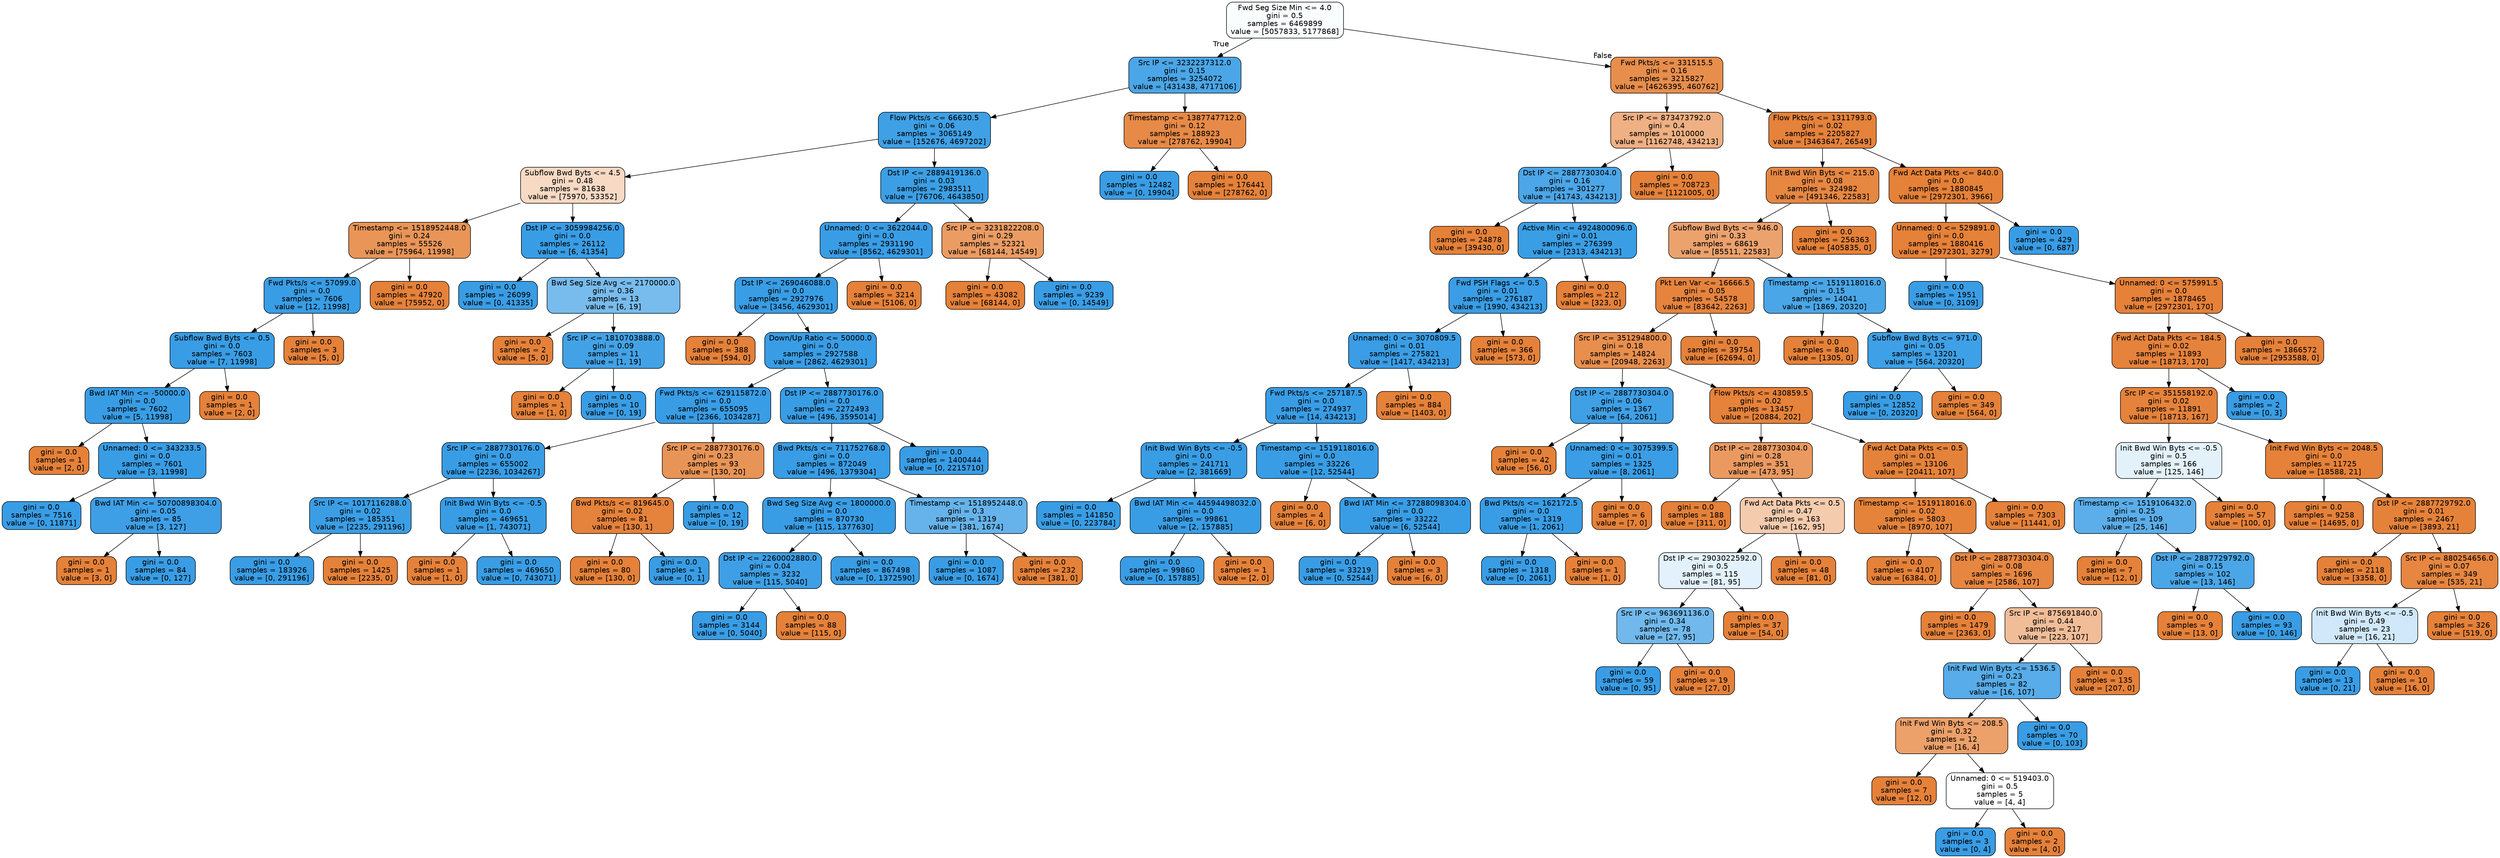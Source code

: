 digraph Tree {
node [shape=box, style="filled, rounded", color="black", fontname="helvetica"] ;
edge [fontname="helvetica"] ;
0 [label="Fwd Seg Size Min <= 4.0\ngini = 0.5\nsamples = 6469899\nvalue = [5057833, 5177868]", fillcolor="#fafdfe"] ;
1 [label="Src IP <= 3232237312.0\ngini = 0.15\nsamples = 3254072\nvalue = [431438, 4717106]", fillcolor="#4ba6e7"] ;
0 -> 1 [labeldistance=2.5, labelangle=45, headlabel="True"] ;
2 [label="Flow Pkts/s <= 66630.5\ngini = 0.06\nsamples = 3065149\nvalue = [152676, 4697202]", fillcolor="#3fa0e6"] ;
1 -> 2 ;
3 [label="Subflow Bwd Byts <= 4.5\ngini = 0.48\nsamples = 81638\nvalue = [75970, 53352]", fillcolor="#f7d9c4"] ;
2 -> 3 ;
4 [label="Timestamp <= 1518952448.0\ngini = 0.24\nsamples = 55526\nvalue = [75964, 11998]", fillcolor="#e99558"] ;
3 -> 4 ;
5 [label="Fwd Pkts/s <= 57099.0\ngini = 0.0\nsamples = 7606\nvalue = [12, 11998]", fillcolor="#399de5"] ;
4 -> 5 ;
6 [label="Subflow Bwd Byts <= 0.5\ngini = 0.0\nsamples = 7603\nvalue = [7, 11998]", fillcolor="#399de5"] ;
5 -> 6 ;
7 [label="Bwd IAT Min <= -50000.0\ngini = 0.0\nsamples = 7602\nvalue = [5, 11998]", fillcolor="#399de5"] ;
6 -> 7 ;
8 [label="gini = 0.0\nsamples = 1\nvalue = [2, 0]", fillcolor="#e58139"] ;
7 -> 8 ;
9 [label="Unnamed: 0 <= 343233.5\ngini = 0.0\nsamples = 7601\nvalue = [3, 11998]", fillcolor="#399de5"] ;
7 -> 9 ;
10 [label="gini = 0.0\nsamples = 7516\nvalue = [0, 11871]", fillcolor="#399de5"] ;
9 -> 10 ;
11 [label="Bwd IAT Min <= 50700898304.0\ngini = 0.05\nsamples = 85\nvalue = [3, 127]", fillcolor="#3e9fe6"] ;
9 -> 11 ;
12 [label="gini = 0.0\nsamples = 1\nvalue = [3, 0]", fillcolor="#e58139"] ;
11 -> 12 ;
13 [label="gini = 0.0\nsamples = 84\nvalue = [0, 127]", fillcolor="#399de5"] ;
11 -> 13 ;
14 [label="gini = 0.0\nsamples = 1\nvalue = [2, 0]", fillcolor="#e58139"] ;
6 -> 14 ;
15 [label="gini = 0.0\nsamples = 3\nvalue = [5, 0]", fillcolor="#e58139"] ;
5 -> 15 ;
16 [label="gini = 0.0\nsamples = 47920\nvalue = [75952, 0]", fillcolor="#e58139"] ;
4 -> 16 ;
17 [label="Dst IP <= 3059984256.0\ngini = 0.0\nsamples = 26112\nvalue = [6, 41354]", fillcolor="#399de5"] ;
3 -> 17 ;
18 [label="gini = 0.0\nsamples = 26099\nvalue = [0, 41335]", fillcolor="#399de5"] ;
17 -> 18 ;
19 [label="Bwd Seg Size Avg <= 2170000.0\ngini = 0.36\nsamples = 13\nvalue = [6, 19]", fillcolor="#78bced"] ;
17 -> 19 ;
20 [label="gini = 0.0\nsamples = 2\nvalue = [5, 0]", fillcolor="#e58139"] ;
19 -> 20 ;
21 [label="Src IP <= 1810703888.0\ngini = 0.09\nsamples = 11\nvalue = [1, 19]", fillcolor="#43a2e6"] ;
19 -> 21 ;
22 [label="gini = 0.0\nsamples = 1\nvalue = [1, 0]", fillcolor="#e58139"] ;
21 -> 22 ;
23 [label="gini = 0.0\nsamples = 10\nvalue = [0, 19]", fillcolor="#399de5"] ;
21 -> 23 ;
24 [label="Dst IP <= 2889419136.0\ngini = 0.03\nsamples = 2983511\nvalue = [76706, 4643850]", fillcolor="#3c9fe5"] ;
2 -> 24 ;
25 [label="Unnamed: 0 <= 3622044.0\ngini = 0.0\nsamples = 2931190\nvalue = [8562, 4629301]", fillcolor="#399de5"] ;
24 -> 25 ;
26 [label="Dst IP <= 269046088.0\ngini = 0.0\nsamples = 2927976\nvalue = [3456, 4629301]", fillcolor="#399de5"] ;
25 -> 26 ;
27 [label="gini = 0.0\nsamples = 388\nvalue = [594, 0]", fillcolor="#e58139"] ;
26 -> 27 ;
28 [label="Down/Up Ratio <= 50000.0\ngini = 0.0\nsamples = 2927588\nvalue = [2862, 4629301]", fillcolor="#399de5"] ;
26 -> 28 ;
29 [label="Fwd Pkts/s <= 629115872.0\ngini = 0.0\nsamples = 655095\nvalue = [2366, 1034287]", fillcolor="#399de5"] ;
28 -> 29 ;
30 [label="Src IP <= 2887730176.0\ngini = 0.0\nsamples = 655002\nvalue = [2236, 1034267]", fillcolor="#399de5"] ;
29 -> 30 ;
31 [label="Src IP <= 1017116288.0\ngini = 0.02\nsamples = 185351\nvalue = [2235, 291196]", fillcolor="#3b9ee5"] ;
30 -> 31 ;
32 [label="gini = 0.0\nsamples = 183926\nvalue = [0, 291196]", fillcolor="#399de5"] ;
31 -> 32 ;
33 [label="gini = 0.0\nsamples = 1425\nvalue = [2235, 0]", fillcolor="#e58139"] ;
31 -> 33 ;
34 [label="Init Bwd Win Byts <= -0.5\ngini = 0.0\nsamples = 469651\nvalue = [1, 743071]", fillcolor="#399de5"] ;
30 -> 34 ;
35 [label="gini = 0.0\nsamples = 1\nvalue = [1, 0]", fillcolor="#e58139"] ;
34 -> 35 ;
36 [label="gini = 0.0\nsamples = 469650\nvalue = [0, 743071]", fillcolor="#399de5"] ;
34 -> 36 ;
37 [label="Src IP <= 2887730176.0\ngini = 0.23\nsamples = 93\nvalue = [130, 20]", fillcolor="#e99457"] ;
29 -> 37 ;
38 [label="Bwd Pkts/s <= 819645.0\ngini = 0.02\nsamples = 81\nvalue = [130, 1]", fillcolor="#e5823b"] ;
37 -> 38 ;
39 [label="gini = 0.0\nsamples = 80\nvalue = [130, 0]", fillcolor="#e58139"] ;
38 -> 39 ;
40 [label="gini = 0.0\nsamples = 1\nvalue = [0, 1]", fillcolor="#399de5"] ;
38 -> 40 ;
41 [label="gini = 0.0\nsamples = 12\nvalue = [0, 19]", fillcolor="#399de5"] ;
37 -> 41 ;
42 [label="Dst IP <= 2887730176.0\ngini = 0.0\nsamples = 2272493\nvalue = [496, 3595014]", fillcolor="#399de5"] ;
28 -> 42 ;
43 [label="Bwd Pkts/s <= 711752768.0\ngini = 0.0\nsamples = 872049\nvalue = [496, 1379304]", fillcolor="#399de5"] ;
42 -> 43 ;
44 [label="Bwd Seg Size Avg <= 1800000.0\ngini = 0.0\nsamples = 870730\nvalue = [115, 1377630]", fillcolor="#399de5"] ;
43 -> 44 ;
45 [label="Dst IP <= 2260002880.0\ngini = 0.04\nsamples = 3232\nvalue = [115, 5040]", fillcolor="#3e9fe6"] ;
44 -> 45 ;
46 [label="gini = 0.0\nsamples = 3144\nvalue = [0, 5040]", fillcolor="#399de5"] ;
45 -> 46 ;
47 [label="gini = 0.0\nsamples = 88\nvalue = [115, 0]", fillcolor="#e58139"] ;
45 -> 47 ;
48 [label="gini = 0.0\nsamples = 867498\nvalue = [0, 1372590]", fillcolor="#399de5"] ;
44 -> 48 ;
49 [label="Timestamp <= 1518952448.0\ngini = 0.3\nsamples = 1319\nvalue = [381, 1674]", fillcolor="#66b3eb"] ;
43 -> 49 ;
50 [label="gini = 0.0\nsamples = 1087\nvalue = [0, 1674]", fillcolor="#399de5"] ;
49 -> 50 ;
51 [label="gini = 0.0\nsamples = 232\nvalue = [381, 0]", fillcolor="#e58139"] ;
49 -> 51 ;
52 [label="gini = 0.0\nsamples = 1400444\nvalue = [0, 2215710]", fillcolor="#399de5"] ;
42 -> 52 ;
53 [label="gini = 0.0\nsamples = 3214\nvalue = [5106, 0]", fillcolor="#e58139"] ;
25 -> 53 ;
54 [label="Src IP <= 3231822208.0\ngini = 0.29\nsamples = 52321\nvalue = [68144, 14549]", fillcolor="#eb9c63"] ;
24 -> 54 ;
55 [label="gini = 0.0\nsamples = 43082\nvalue = [68144, 0]", fillcolor="#e58139"] ;
54 -> 55 ;
56 [label="gini = 0.0\nsamples = 9239\nvalue = [0, 14549]", fillcolor="#399de5"] ;
54 -> 56 ;
57 [label="Timestamp <= 1387747712.0\ngini = 0.12\nsamples = 188923\nvalue = [278762, 19904]", fillcolor="#e78a47"] ;
1 -> 57 ;
58 [label="gini = 0.0\nsamples = 12482\nvalue = [0, 19904]", fillcolor="#399de5"] ;
57 -> 58 ;
59 [label="gini = 0.0\nsamples = 176441\nvalue = [278762, 0]", fillcolor="#e58139"] ;
57 -> 59 ;
60 [label="Fwd Pkts/s <= 331515.5\ngini = 0.16\nsamples = 3215827\nvalue = [4626395, 460762]", fillcolor="#e88e4d"] ;
0 -> 60 [labeldistance=2.5, labelangle=-45, headlabel="False"] ;
61 [label="Src IP <= 873473792.0\ngini = 0.4\nsamples = 1010000\nvalue = [1162748, 434213]", fillcolor="#efb083"] ;
60 -> 61 ;
62 [label="Dst IP <= 2887730304.0\ngini = 0.16\nsamples = 301277\nvalue = [41743, 434213]", fillcolor="#4ca6e7"] ;
61 -> 62 ;
63 [label="gini = 0.0\nsamples = 24878\nvalue = [39430, 0]", fillcolor="#e58139"] ;
62 -> 63 ;
64 [label="Active Min <= 4924800096.0\ngini = 0.01\nsamples = 276399\nvalue = [2313, 434213]", fillcolor="#3a9ee5"] ;
62 -> 64 ;
65 [label="Fwd PSH Flags <= 0.5\ngini = 0.01\nsamples = 276187\nvalue = [1990, 434213]", fillcolor="#3a9de5"] ;
64 -> 65 ;
66 [label="Unnamed: 0 <= 3070809.5\ngini = 0.01\nsamples = 275821\nvalue = [1417, 434213]", fillcolor="#3a9de5"] ;
65 -> 66 ;
67 [label="Fwd Pkts/s <= 257187.5\ngini = 0.0\nsamples = 274937\nvalue = [14, 434213]", fillcolor="#399de5"] ;
66 -> 67 ;
68 [label="Init Bwd Win Byts <= -0.5\ngini = 0.0\nsamples = 241711\nvalue = [2, 381669]", fillcolor="#399de5"] ;
67 -> 68 ;
69 [label="gini = 0.0\nsamples = 141850\nvalue = [0, 223784]", fillcolor="#399de5"] ;
68 -> 69 ;
70 [label="Bwd IAT Min <= 44594498032.0\ngini = 0.0\nsamples = 99861\nvalue = [2, 157885]", fillcolor="#399de5"] ;
68 -> 70 ;
71 [label="gini = 0.0\nsamples = 99860\nvalue = [0, 157885]", fillcolor="#399de5"] ;
70 -> 71 ;
72 [label="gini = 0.0\nsamples = 1\nvalue = [2, 0]", fillcolor="#e58139"] ;
70 -> 72 ;
73 [label="Timestamp <= 1519118016.0\ngini = 0.0\nsamples = 33226\nvalue = [12, 52544]", fillcolor="#399de5"] ;
67 -> 73 ;
74 [label="gini = 0.0\nsamples = 4\nvalue = [6, 0]", fillcolor="#e58139"] ;
73 -> 74 ;
75 [label="Bwd IAT Min <= 37288098304.0\ngini = 0.0\nsamples = 33222\nvalue = [6, 52544]", fillcolor="#399de5"] ;
73 -> 75 ;
76 [label="gini = 0.0\nsamples = 33219\nvalue = [0, 52544]", fillcolor="#399de5"] ;
75 -> 76 ;
77 [label="gini = 0.0\nsamples = 3\nvalue = [6, 0]", fillcolor="#e58139"] ;
75 -> 77 ;
78 [label="gini = 0.0\nsamples = 884\nvalue = [1403, 0]", fillcolor="#e58139"] ;
66 -> 78 ;
79 [label="gini = 0.0\nsamples = 366\nvalue = [573, 0]", fillcolor="#e58139"] ;
65 -> 79 ;
80 [label="gini = 0.0\nsamples = 212\nvalue = [323, 0]", fillcolor="#e58139"] ;
64 -> 80 ;
81 [label="gini = 0.0\nsamples = 708723\nvalue = [1121005, 0]", fillcolor="#e58139"] ;
61 -> 81 ;
82 [label="Flow Pkts/s <= 1311793.0\ngini = 0.02\nsamples = 2205827\nvalue = [3463647, 26549]", fillcolor="#e5823b"] ;
60 -> 82 ;
83 [label="Init Bwd Win Byts <= 215.0\ngini = 0.08\nsamples = 324982\nvalue = [491346, 22583]", fillcolor="#e68742"] ;
82 -> 83 ;
84 [label="Subflow Bwd Byts <= 946.0\ngini = 0.33\nsamples = 68619\nvalue = [85511, 22583]", fillcolor="#eca26d"] ;
83 -> 84 ;
85 [label="Pkt Len Var <= 16666.5\ngini = 0.05\nsamples = 54578\nvalue = [83642, 2263]", fillcolor="#e6843e"] ;
84 -> 85 ;
86 [label="Src IP <= 351294800.0\ngini = 0.18\nsamples = 14824\nvalue = [20948, 2263]", fillcolor="#e88f4e"] ;
85 -> 86 ;
87 [label="Dst IP <= 2887730304.0\ngini = 0.06\nsamples = 1367\nvalue = [64, 2061]", fillcolor="#3fa0e6"] ;
86 -> 87 ;
88 [label="gini = 0.0\nsamples = 42\nvalue = [56, 0]", fillcolor="#e58139"] ;
87 -> 88 ;
89 [label="Unnamed: 0 <= 3075399.5\ngini = 0.01\nsamples = 1325\nvalue = [8, 2061]", fillcolor="#3a9de5"] ;
87 -> 89 ;
90 [label="Bwd Pkts/s <= 162172.5\ngini = 0.0\nsamples = 1319\nvalue = [1, 2061]", fillcolor="#399de5"] ;
89 -> 90 ;
91 [label="gini = 0.0\nsamples = 1318\nvalue = [0, 2061]", fillcolor="#399de5"] ;
90 -> 91 ;
92 [label="gini = 0.0\nsamples = 1\nvalue = [1, 0]", fillcolor="#e58139"] ;
90 -> 92 ;
93 [label="gini = 0.0\nsamples = 6\nvalue = [7, 0]", fillcolor="#e58139"] ;
89 -> 93 ;
94 [label="Flow Pkts/s <= 430859.5\ngini = 0.02\nsamples = 13457\nvalue = [20884, 202]", fillcolor="#e5823b"] ;
86 -> 94 ;
95 [label="Dst IP <= 2887730304.0\ngini = 0.28\nsamples = 351\nvalue = [473, 95]", fillcolor="#ea9a61"] ;
94 -> 95 ;
96 [label="gini = 0.0\nsamples = 188\nvalue = [311, 0]", fillcolor="#e58139"] ;
95 -> 96 ;
97 [label="Fwd Act Data Pkts <= 0.5\ngini = 0.47\nsamples = 163\nvalue = [162, 95]", fillcolor="#f4cbad"] ;
95 -> 97 ;
98 [label="Dst IP <= 2903022592.0\ngini = 0.5\nsamples = 115\nvalue = [81, 95]", fillcolor="#e2f1fb"] ;
97 -> 98 ;
99 [label="Src IP <= 963691136.0\ngini = 0.34\nsamples = 78\nvalue = [27, 95]", fillcolor="#71b9ec"] ;
98 -> 99 ;
100 [label="gini = 0.0\nsamples = 59\nvalue = [0, 95]", fillcolor="#399de5"] ;
99 -> 100 ;
101 [label="gini = 0.0\nsamples = 19\nvalue = [27, 0]", fillcolor="#e58139"] ;
99 -> 101 ;
102 [label="gini = 0.0\nsamples = 37\nvalue = [54, 0]", fillcolor="#e58139"] ;
98 -> 102 ;
103 [label="gini = 0.0\nsamples = 48\nvalue = [81, 0]", fillcolor="#e58139"] ;
97 -> 103 ;
104 [label="Fwd Act Data Pkts <= 0.5\ngini = 0.01\nsamples = 13106\nvalue = [20411, 107]", fillcolor="#e5823a"] ;
94 -> 104 ;
105 [label="Timestamp <= 1519118016.0\ngini = 0.02\nsamples = 5803\nvalue = [8970, 107]", fillcolor="#e5833b"] ;
104 -> 105 ;
106 [label="gini = 0.0\nsamples = 4107\nvalue = [6384, 0]", fillcolor="#e58139"] ;
105 -> 106 ;
107 [label="Dst IP <= 2887730304.0\ngini = 0.08\nsamples = 1696\nvalue = [2586, 107]", fillcolor="#e68641"] ;
105 -> 107 ;
108 [label="gini = 0.0\nsamples = 1479\nvalue = [2363, 0]", fillcolor="#e58139"] ;
107 -> 108 ;
109 [label="Src IP <= 875691840.0\ngini = 0.44\nsamples = 217\nvalue = [223, 107]", fillcolor="#f1bd98"] ;
107 -> 109 ;
110 [label="Init Fwd Win Byts <= 1536.5\ngini = 0.23\nsamples = 82\nvalue = [16, 107]", fillcolor="#57ace9"] ;
109 -> 110 ;
111 [label="Init Fwd Win Byts <= 208.5\ngini = 0.32\nsamples = 12\nvalue = [16, 4]", fillcolor="#eca06a"] ;
110 -> 111 ;
112 [label="gini = 0.0\nsamples = 7\nvalue = [12, 0]", fillcolor="#e58139"] ;
111 -> 112 ;
113 [label="Unnamed: 0 <= 519403.0\ngini = 0.5\nsamples = 5\nvalue = [4, 4]", fillcolor="#ffffff"] ;
111 -> 113 ;
114 [label="gini = 0.0\nsamples = 3\nvalue = [0, 4]", fillcolor="#399de5"] ;
113 -> 114 ;
115 [label="gini = 0.0\nsamples = 2\nvalue = [4, 0]", fillcolor="#e58139"] ;
113 -> 115 ;
116 [label="gini = 0.0\nsamples = 70\nvalue = [0, 103]", fillcolor="#399de5"] ;
110 -> 116 ;
117 [label="gini = 0.0\nsamples = 135\nvalue = [207, 0]", fillcolor="#e58139"] ;
109 -> 117 ;
118 [label="gini = 0.0\nsamples = 7303\nvalue = [11441, 0]", fillcolor="#e58139"] ;
104 -> 118 ;
119 [label="gini = 0.0\nsamples = 39754\nvalue = [62694, 0]", fillcolor="#e58139"] ;
85 -> 119 ;
120 [label="Timestamp <= 1519118016.0\ngini = 0.15\nsamples = 14041\nvalue = [1869, 20320]", fillcolor="#4ba6e7"] ;
84 -> 120 ;
121 [label="gini = 0.0\nsamples = 840\nvalue = [1305, 0]", fillcolor="#e58139"] ;
120 -> 121 ;
122 [label="Subflow Bwd Byts <= 971.0\ngini = 0.05\nsamples = 13201\nvalue = [564, 20320]", fillcolor="#3ea0e6"] ;
120 -> 122 ;
123 [label="gini = 0.0\nsamples = 12852\nvalue = [0, 20320]", fillcolor="#399de5"] ;
122 -> 123 ;
124 [label="gini = 0.0\nsamples = 349\nvalue = [564, 0]", fillcolor="#e58139"] ;
122 -> 124 ;
125 [label="gini = 0.0\nsamples = 256363\nvalue = [405835, 0]", fillcolor="#e58139"] ;
83 -> 125 ;
126 [label="Fwd Act Data Pkts <= 840.0\ngini = 0.0\nsamples = 1880845\nvalue = [2972301, 3966]", fillcolor="#e58139"] ;
82 -> 126 ;
127 [label="Unnamed: 0 <= 529891.0\ngini = 0.0\nsamples = 1880416\nvalue = [2972301, 3279]", fillcolor="#e58139"] ;
126 -> 127 ;
128 [label="gini = 0.0\nsamples = 1951\nvalue = [0, 3109]", fillcolor="#399de5"] ;
127 -> 128 ;
129 [label="Unnamed: 0 <= 575991.5\ngini = 0.0\nsamples = 1878465\nvalue = [2972301, 170]", fillcolor="#e58139"] ;
127 -> 129 ;
130 [label="Fwd Act Data Pkts <= 184.5\ngini = 0.02\nsamples = 11893\nvalue = [18713, 170]", fillcolor="#e5823b"] ;
129 -> 130 ;
131 [label="Src IP <= 351558192.0\ngini = 0.02\nsamples = 11891\nvalue = [18713, 167]", fillcolor="#e5823b"] ;
130 -> 131 ;
132 [label="Init Bwd Win Byts <= -0.5\ngini = 0.5\nsamples = 166\nvalue = [125, 146]", fillcolor="#e3f1fb"] ;
131 -> 132 ;
133 [label="Timestamp <= 1519106432.0\ngini = 0.25\nsamples = 109\nvalue = [25, 146]", fillcolor="#5baee9"] ;
132 -> 133 ;
134 [label="gini = 0.0\nsamples = 7\nvalue = [12, 0]", fillcolor="#e58139"] ;
133 -> 134 ;
135 [label="Dst IP <= 2887729792.0\ngini = 0.15\nsamples = 102\nvalue = [13, 146]", fillcolor="#4ba6e7"] ;
133 -> 135 ;
136 [label="gini = 0.0\nsamples = 9\nvalue = [13, 0]", fillcolor="#e58139"] ;
135 -> 136 ;
137 [label="gini = 0.0\nsamples = 93\nvalue = [0, 146]", fillcolor="#399de5"] ;
135 -> 137 ;
138 [label="gini = 0.0\nsamples = 57\nvalue = [100, 0]", fillcolor="#e58139"] ;
132 -> 138 ;
139 [label="Init Fwd Win Byts <= 2048.5\ngini = 0.0\nsamples = 11725\nvalue = [18588, 21]", fillcolor="#e58139"] ;
131 -> 139 ;
140 [label="gini = 0.0\nsamples = 9258\nvalue = [14695, 0]", fillcolor="#e58139"] ;
139 -> 140 ;
141 [label="Dst IP <= 2887729792.0\ngini = 0.01\nsamples = 2467\nvalue = [3893, 21]", fillcolor="#e5823a"] ;
139 -> 141 ;
142 [label="gini = 0.0\nsamples = 2118\nvalue = [3358, 0]", fillcolor="#e58139"] ;
141 -> 142 ;
143 [label="Src IP <= 880254656.0\ngini = 0.07\nsamples = 349\nvalue = [535, 21]", fillcolor="#e68641"] ;
141 -> 143 ;
144 [label="Init Bwd Win Byts <= -0.5\ngini = 0.49\nsamples = 23\nvalue = [16, 21]", fillcolor="#d0e8f9"] ;
143 -> 144 ;
145 [label="gini = 0.0\nsamples = 13\nvalue = [0, 21]", fillcolor="#399de5"] ;
144 -> 145 ;
146 [label="gini = 0.0\nsamples = 10\nvalue = [16, 0]", fillcolor="#e58139"] ;
144 -> 146 ;
147 [label="gini = 0.0\nsamples = 326\nvalue = [519, 0]", fillcolor="#e58139"] ;
143 -> 147 ;
148 [label="gini = 0.0\nsamples = 2\nvalue = [0, 3]", fillcolor="#399de5"] ;
130 -> 148 ;
149 [label="gini = 0.0\nsamples = 1866572\nvalue = [2953588, 0]", fillcolor="#e58139"] ;
129 -> 149 ;
150 [label="gini = 0.0\nsamples = 429\nvalue = [0, 687]", fillcolor="#399de5"] ;
126 -> 150 ;
}